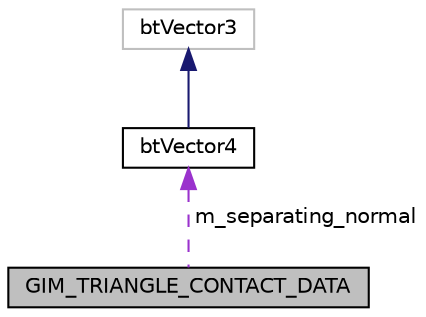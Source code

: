 digraph "GIM_TRIANGLE_CONTACT_DATA"
{
  edge [fontname="Helvetica",fontsize="10",labelfontname="Helvetica",labelfontsize="10"];
  node [fontname="Helvetica",fontsize="10",shape=record];
  Node1 [label="GIM_TRIANGLE_CONTACT_DATA",height=0.2,width=0.4,color="black", fillcolor="grey75", style="filled", fontcolor="black"];
  Node2 -> Node1 [dir="back",color="darkorchid3",fontsize="10",style="dashed",label=" m_separating_normal" ,fontname="Helvetica"];
  Node2 [label="btVector4",height=0.2,width=0.4,color="black", fillcolor="white", style="filled",URL="$classbt_vector4.html"];
  Node3 -> Node2 [dir="back",color="midnightblue",fontsize="10",style="solid",fontname="Helvetica"];
  Node3 [label="btVector3",height=0.2,width=0.4,color="grey75", fillcolor="white", style="filled"];
}
